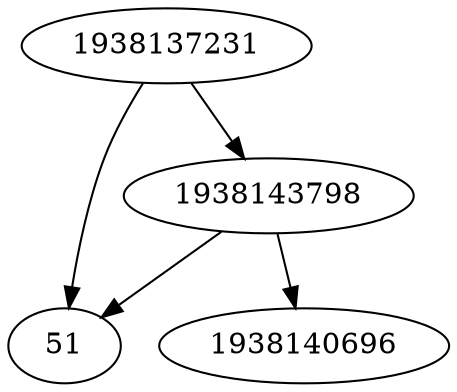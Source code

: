strict digraph  {
1938140696;
51;
1938143798;
1938137231;
1938143798 -> 1938140696;
1938143798 -> 51;
1938137231 -> 51;
1938137231 -> 1938143798;
}
